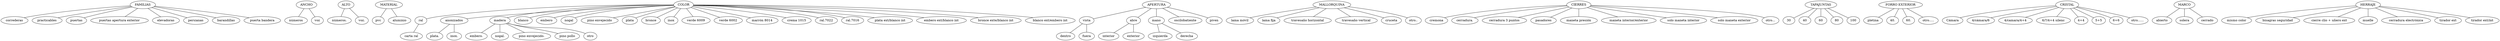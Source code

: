 graph {
	FAMILIAS -- correderas
	FAMILIAS -- practicables
	FAMILIAS -- puertas
	FAMILIAS -- "puertas apertura exterior"
	FAMILIAS -- elevadoras
	FAMILIAS -- persianas
	FAMILIAS -- barandillas
	FAMILIAS -- "puerta bandera"
	ANCHO -- "números"
	ANCHO -- voz
	ALTO -- "números."
	ALTO -- "voz."
	MATERIAL -- pvc
	MATERIAL -- aluminio
	COLOR -- ral
	COLOR -- anonizados
	COLOR -- madera
	COLOR -- blanco
	COLOR -- embero
	COLOR -- nogal
	COLOR -- "pino envejecido"
	COLOR -- plata
	COLOR -- bronce
	COLOR -- inox
	COLOR -- "verde 6009"
	COLOR -- "verde 6002"
	COLOR -- "marrón 8014"
	COLOR -- "crema 1015"
	COLOR -- "ral.7022"
	COLOR -- "ral.7016"
	COLOR -- "plata ext/blanco int"
	COLOR -- "embero ext/blanco int"
	COLOR -- "bronce exte/blanco int"
	COLOR -- "blanco ext/embero int"
	ral -- "carta ral"
	anonizados -- "plata."
	anonizados -- "inox."
	madera -- "embero."
	madera -- "nogal."
	madera -- "pino envejecido."
	madera -- "pino pollo"
	madera -- otro
	APERTURA -- vista
	APERTURA -- abre
	APERTURA -- mano
	APERTURA -- oscilobatiente
	APERTURA -- piven
	vista -- dentro
	vista -- fuera
	abre -- interior
	abre -- exterior
	mano -- izquierda
	mano -- derecha
	MALLORQUINA -- "lama móvil"
	MALLORQUINA -- "lama fija"
	MALLORQUINA -- "travesaño horizontal"
	MALLORQUINA -- "travesaño vertical"
	MALLORQUINA -- cruceta
	MALLORQUINA -- "otro.."
	CIERRES -- cremona
	CIERRES -- "cerradura."
	CIERRES -- "cerradura 3 puntos"
	CIERRES -- pasadores
	CIERRES -- "maneta presión"
	CIERRES -- "maneta interior/exterior"
	CIERRES -- "solo maneta interior"
	CIERRES -- "solo maneta exterior"
	CIERRES -- "otro..."
	TAPAJUNTAS -- 30
	TAPAJUNTAS -- 40
	TAPAJUNTAS -- 60
	TAPAJUNTAS -- 80
	TAPAJUNTAS -- 100
	"FORRO EXTERIOR" -- pletina
	"FORRO EXTERIOR" -- 40.
	"FORRO EXTERIOR" -- 60.
	"FORRO EXTERIOR" -- "otro....."
	CRISTAL -- "Cámara"
	CRISTAL -- "4/cámara/6"
	CRISTAL -- "4/camara/4+4"
	CRISTAL -- "6/?/4+4 silenc"
	CRISTAL -- "4+4"
	CRISTAL -- "5+5"
	CRISTAL -- "6+6"
	CRISTAL -- "otro......"
	MARCO -- abierto
	MARCO -- solera
	MARCO -- cerrado
	HERRAJE -- "mismo color"
	HERRAJE -- "bisagras seguridad"
	HERRAJE -- "cierre clío + uñero ext"
	HERRAJE -- muelle
	HERRAJE -- "cerradura electrónica"
	HERRAJE -- "tirador ext"
	HERRAJE -- "tirador ext/int"
}
